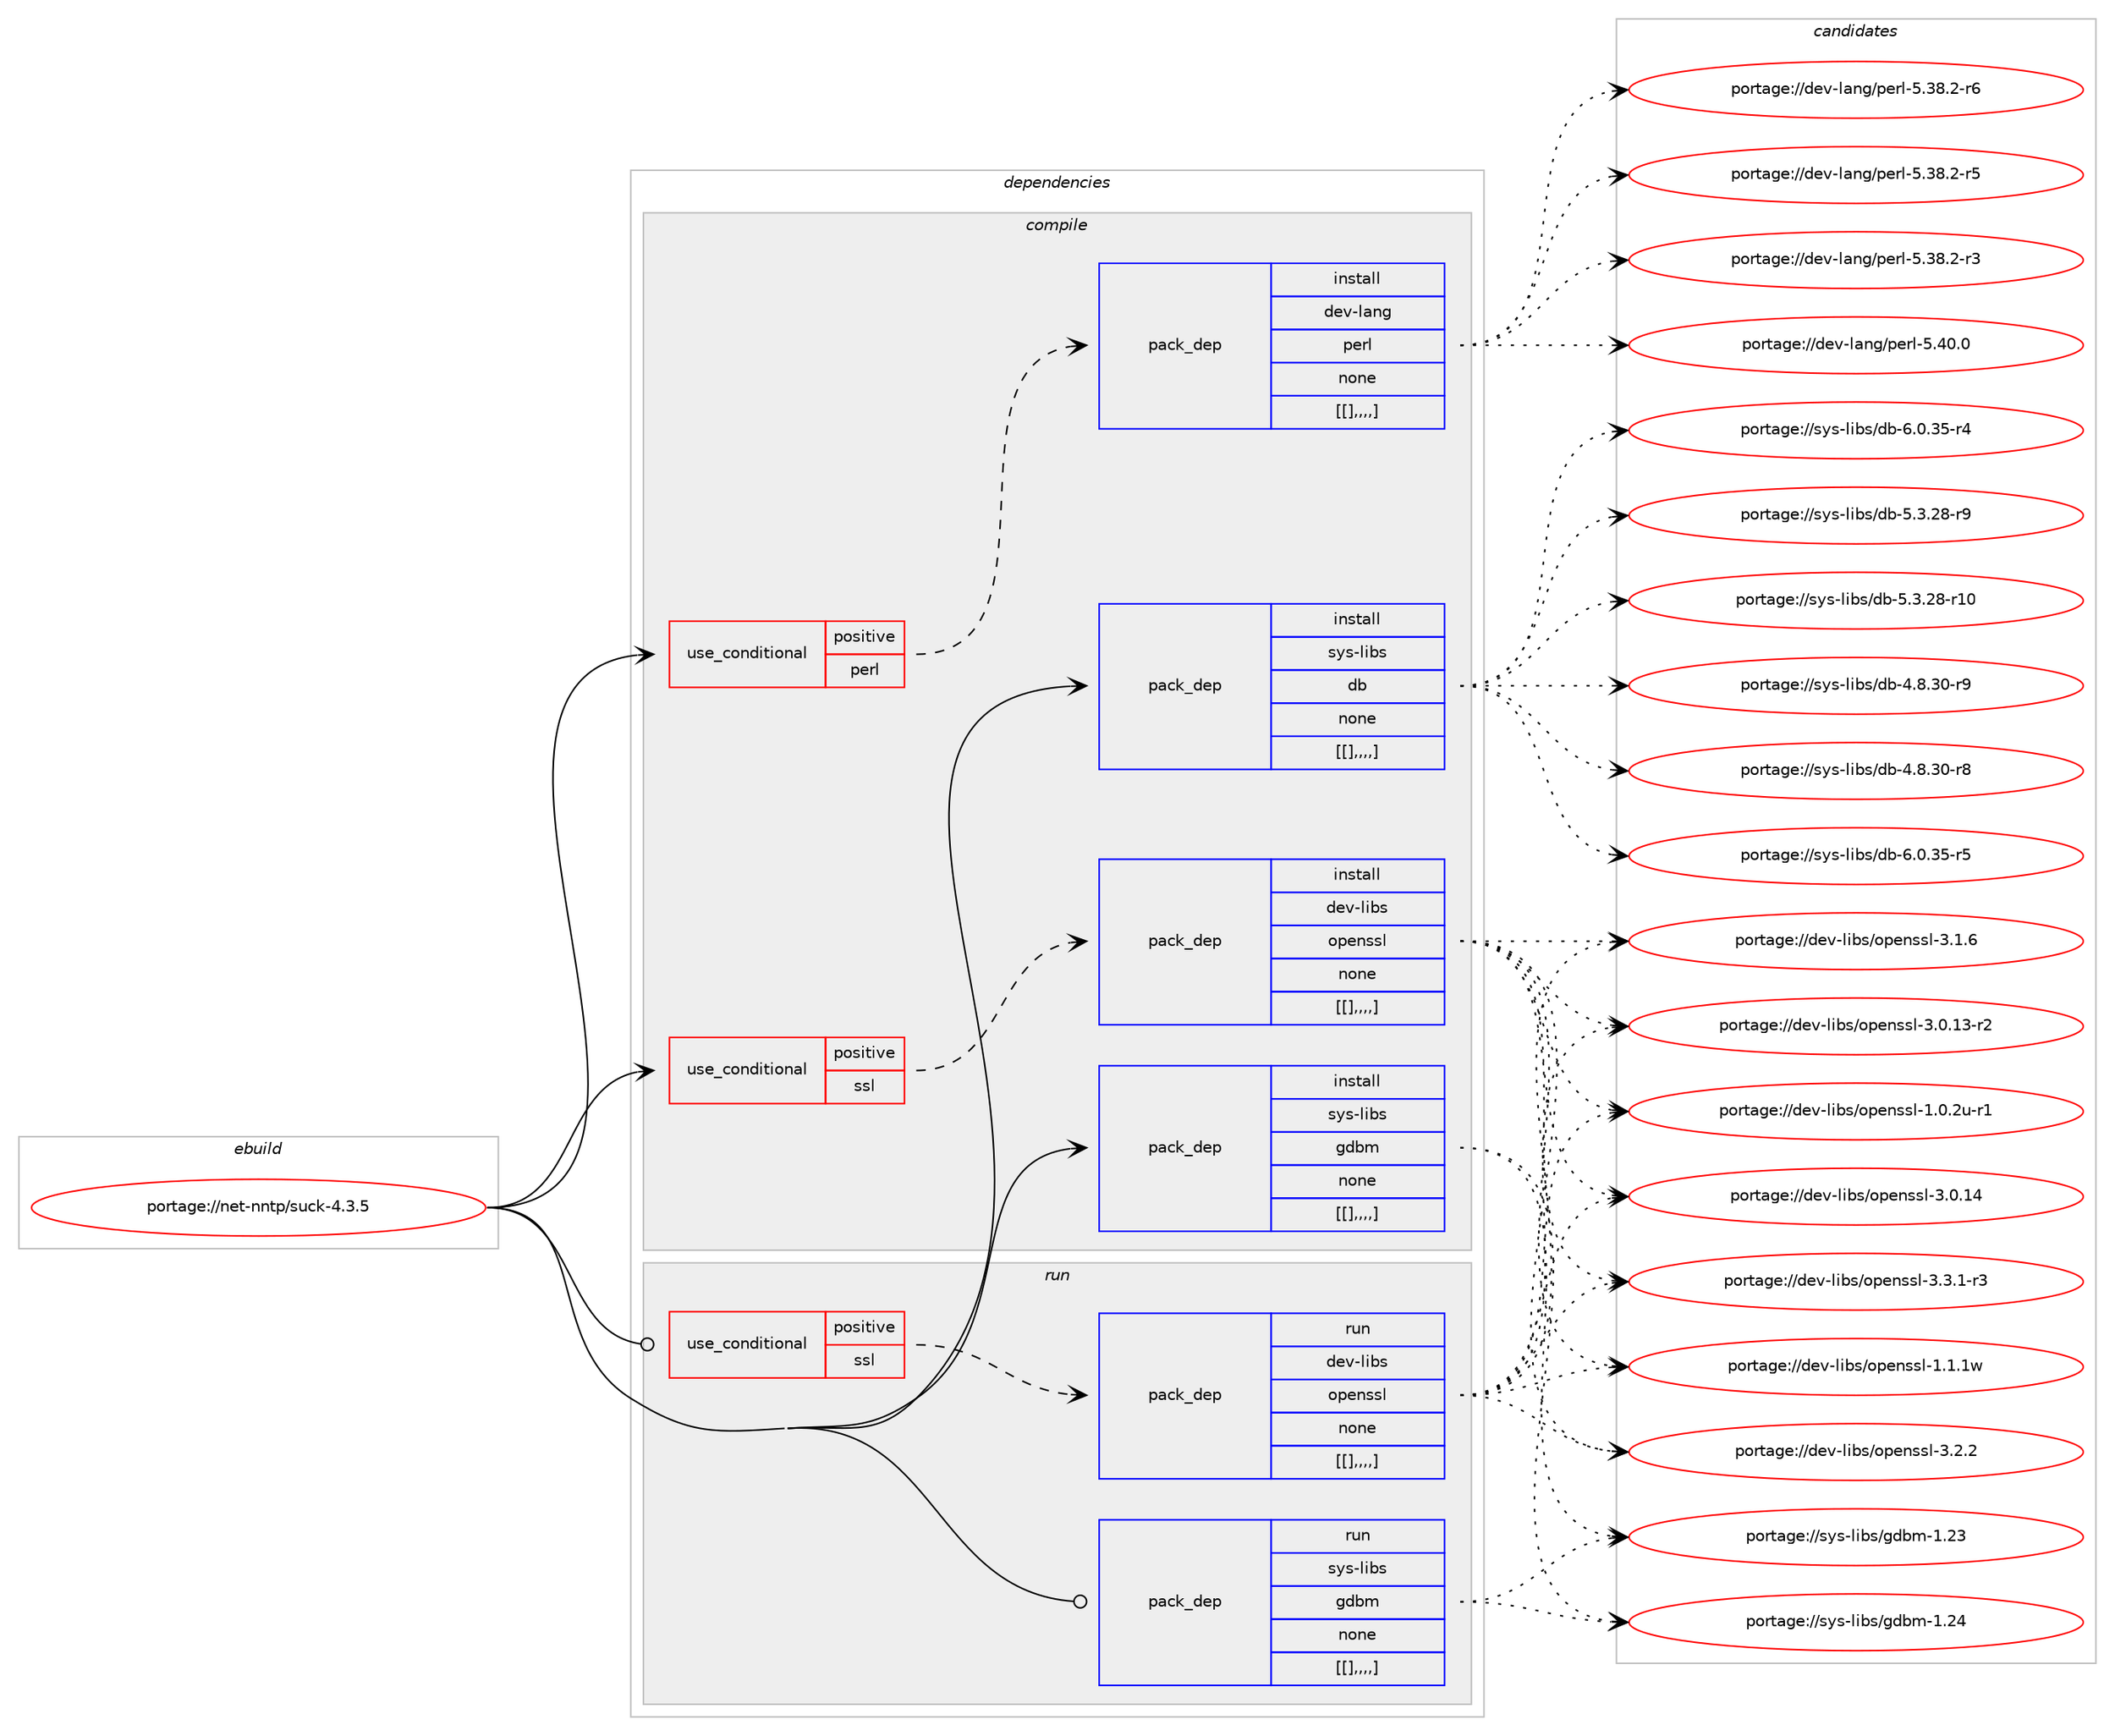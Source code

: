 digraph prolog {

# *************
# Graph options
# *************

newrank=true;
concentrate=true;
compound=true;
graph [rankdir=LR,fontname=Helvetica,fontsize=10,ranksep=1.5];#, ranksep=2.5, nodesep=0.2];
edge  [arrowhead=vee];
node  [fontname=Helvetica,fontsize=10];

# **********
# The ebuild
# **********

subgraph cluster_leftcol {
color=gray;
label=<<i>ebuild</i>>;
id [label="portage://net-nntp/suck-4.3.5", color=red, width=4, href="../net-nntp/suck-4.3.5.svg"];
}

# ****************
# The dependencies
# ****************

subgraph cluster_midcol {
color=gray;
label=<<i>dependencies</i>>;
subgraph cluster_compile {
fillcolor="#eeeeee";
style=filled;
label=<<i>compile</i>>;
subgraph cond104046 {
dependency396302 [label=<<TABLE BORDER="0" CELLBORDER="1" CELLSPACING="0" CELLPADDING="4"><TR><TD ROWSPAN="3" CELLPADDING="10">use_conditional</TD></TR><TR><TD>positive</TD></TR><TR><TD>perl</TD></TR></TABLE>>, shape=none, color=red];
subgraph pack289347 {
dependency396303 [label=<<TABLE BORDER="0" CELLBORDER="1" CELLSPACING="0" CELLPADDING="4" WIDTH="220"><TR><TD ROWSPAN="6" CELLPADDING="30">pack_dep</TD></TR><TR><TD WIDTH="110">install</TD></TR><TR><TD>dev-lang</TD></TR><TR><TD>perl</TD></TR><TR><TD>none</TD></TR><TR><TD>[[],,,,]</TD></TR></TABLE>>, shape=none, color=blue];
}
dependency396302:e -> dependency396303:w [weight=20,style="dashed",arrowhead="vee"];
}
id:e -> dependency396302:w [weight=20,style="solid",arrowhead="vee"];
subgraph cond104047 {
dependency396304 [label=<<TABLE BORDER="0" CELLBORDER="1" CELLSPACING="0" CELLPADDING="4"><TR><TD ROWSPAN="3" CELLPADDING="10">use_conditional</TD></TR><TR><TD>positive</TD></TR><TR><TD>ssl</TD></TR></TABLE>>, shape=none, color=red];
subgraph pack289348 {
dependency396305 [label=<<TABLE BORDER="0" CELLBORDER="1" CELLSPACING="0" CELLPADDING="4" WIDTH="220"><TR><TD ROWSPAN="6" CELLPADDING="30">pack_dep</TD></TR><TR><TD WIDTH="110">install</TD></TR><TR><TD>dev-libs</TD></TR><TR><TD>openssl</TD></TR><TR><TD>none</TD></TR><TR><TD>[[],,,,]</TD></TR></TABLE>>, shape=none, color=blue];
}
dependency396304:e -> dependency396305:w [weight=20,style="dashed",arrowhead="vee"];
}
id:e -> dependency396304:w [weight=20,style="solid",arrowhead="vee"];
subgraph pack289349 {
dependency396306 [label=<<TABLE BORDER="0" CELLBORDER="1" CELLSPACING="0" CELLPADDING="4" WIDTH="220"><TR><TD ROWSPAN="6" CELLPADDING="30">pack_dep</TD></TR><TR><TD WIDTH="110">install</TD></TR><TR><TD>sys-libs</TD></TR><TR><TD>db</TD></TR><TR><TD>none</TD></TR><TR><TD>[[],,,,]</TD></TR></TABLE>>, shape=none, color=blue];
}
id:e -> dependency396306:w [weight=20,style="solid",arrowhead="vee"];
subgraph pack289350 {
dependency396307 [label=<<TABLE BORDER="0" CELLBORDER="1" CELLSPACING="0" CELLPADDING="4" WIDTH="220"><TR><TD ROWSPAN="6" CELLPADDING="30">pack_dep</TD></TR><TR><TD WIDTH="110">install</TD></TR><TR><TD>sys-libs</TD></TR><TR><TD>gdbm</TD></TR><TR><TD>none</TD></TR><TR><TD>[[],,,,]</TD></TR></TABLE>>, shape=none, color=blue];
}
id:e -> dependency396307:w [weight=20,style="solid",arrowhead="vee"];
}
subgraph cluster_compileandrun {
fillcolor="#eeeeee";
style=filled;
label=<<i>compile and run</i>>;
}
subgraph cluster_run {
fillcolor="#eeeeee";
style=filled;
label=<<i>run</i>>;
subgraph cond104048 {
dependency396308 [label=<<TABLE BORDER="0" CELLBORDER="1" CELLSPACING="0" CELLPADDING="4"><TR><TD ROWSPAN="3" CELLPADDING="10">use_conditional</TD></TR><TR><TD>positive</TD></TR><TR><TD>ssl</TD></TR></TABLE>>, shape=none, color=red];
subgraph pack289351 {
dependency396309 [label=<<TABLE BORDER="0" CELLBORDER="1" CELLSPACING="0" CELLPADDING="4" WIDTH="220"><TR><TD ROWSPAN="6" CELLPADDING="30">pack_dep</TD></TR><TR><TD WIDTH="110">run</TD></TR><TR><TD>dev-libs</TD></TR><TR><TD>openssl</TD></TR><TR><TD>none</TD></TR><TR><TD>[[],,,,]</TD></TR></TABLE>>, shape=none, color=blue];
}
dependency396308:e -> dependency396309:w [weight=20,style="dashed",arrowhead="vee"];
}
id:e -> dependency396308:w [weight=20,style="solid",arrowhead="odot"];
subgraph pack289352 {
dependency396310 [label=<<TABLE BORDER="0" CELLBORDER="1" CELLSPACING="0" CELLPADDING="4" WIDTH="220"><TR><TD ROWSPAN="6" CELLPADDING="30">pack_dep</TD></TR><TR><TD WIDTH="110">run</TD></TR><TR><TD>sys-libs</TD></TR><TR><TD>gdbm</TD></TR><TR><TD>none</TD></TR><TR><TD>[[],,,,]</TD></TR></TABLE>>, shape=none, color=blue];
}
id:e -> dependency396310:w [weight=20,style="solid",arrowhead="odot"];
}
}

# **************
# The candidates
# **************

subgraph cluster_choices {
rank=same;
color=gray;
label=<<i>candidates</i>>;

subgraph choice289347 {
color=black;
nodesep=1;
choice10010111845108971101034711210111410845534652484648 [label="portage://dev-lang/perl-5.40.0", color=red, width=4,href="../dev-lang/perl-5.40.0.svg"];
choice100101118451089711010347112101114108455346515646504511454 [label="portage://dev-lang/perl-5.38.2-r6", color=red, width=4,href="../dev-lang/perl-5.38.2-r6.svg"];
choice100101118451089711010347112101114108455346515646504511453 [label="portage://dev-lang/perl-5.38.2-r5", color=red, width=4,href="../dev-lang/perl-5.38.2-r5.svg"];
choice100101118451089711010347112101114108455346515646504511451 [label="portage://dev-lang/perl-5.38.2-r3", color=red, width=4,href="../dev-lang/perl-5.38.2-r3.svg"];
dependency396303:e -> choice10010111845108971101034711210111410845534652484648:w [style=dotted,weight="100"];
dependency396303:e -> choice100101118451089711010347112101114108455346515646504511454:w [style=dotted,weight="100"];
dependency396303:e -> choice100101118451089711010347112101114108455346515646504511453:w [style=dotted,weight="100"];
dependency396303:e -> choice100101118451089711010347112101114108455346515646504511451:w [style=dotted,weight="100"];
}
subgraph choice289348 {
color=black;
nodesep=1;
choice1001011184510810598115471111121011101151151084551465146494511451 [label="portage://dev-libs/openssl-3.3.1-r3", color=red, width=4,href="../dev-libs/openssl-3.3.1-r3.svg"];
choice100101118451081059811547111112101110115115108455146504650 [label="portage://dev-libs/openssl-3.2.2", color=red, width=4,href="../dev-libs/openssl-3.2.2.svg"];
choice100101118451081059811547111112101110115115108455146494654 [label="portage://dev-libs/openssl-3.1.6", color=red, width=4,href="../dev-libs/openssl-3.1.6.svg"];
choice10010111845108105981154711111210111011511510845514648464952 [label="portage://dev-libs/openssl-3.0.14", color=red, width=4,href="../dev-libs/openssl-3.0.14.svg"];
choice100101118451081059811547111112101110115115108455146484649514511450 [label="portage://dev-libs/openssl-3.0.13-r2", color=red, width=4,href="../dev-libs/openssl-3.0.13-r2.svg"];
choice100101118451081059811547111112101110115115108454946494649119 [label="portage://dev-libs/openssl-1.1.1w", color=red, width=4,href="../dev-libs/openssl-1.1.1w.svg"];
choice1001011184510810598115471111121011101151151084549464846501174511449 [label="portage://dev-libs/openssl-1.0.2u-r1", color=red, width=4,href="../dev-libs/openssl-1.0.2u-r1.svg"];
dependency396305:e -> choice1001011184510810598115471111121011101151151084551465146494511451:w [style=dotted,weight="100"];
dependency396305:e -> choice100101118451081059811547111112101110115115108455146504650:w [style=dotted,weight="100"];
dependency396305:e -> choice100101118451081059811547111112101110115115108455146494654:w [style=dotted,weight="100"];
dependency396305:e -> choice10010111845108105981154711111210111011511510845514648464952:w [style=dotted,weight="100"];
dependency396305:e -> choice100101118451081059811547111112101110115115108455146484649514511450:w [style=dotted,weight="100"];
dependency396305:e -> choice100101118451081059811547111112101110115115108454946494649119:w [style=dotted,weight="100"];
dependency396305:e -> choice1001011184510810598115471111121011101151151084549464846501174511449:w [style=dotted,weight="100"];
}
subgraph choice289349 {
color=black;
nodesep=1;
choice11512111545108105981154710098455446484651534511453 [label="portage://sys-libs/db-6.0.35-r5", color=red, width=4,href="../sys-libs/db-6.0.35-r5.svg"];
choice11512111545108105981154710098455446484651534511452 [label="portage://sys-libs/db-6.0.35-r4", color=red, width=4,href="../sys-libs/db-6.0.35-r4.svg"];
choice11512111545108105981154710098455346514650564511457 [label="portage://sys-libs/db-5.3.28-r9", color=red, width=4,href="../sys-libs/db-5.3.28-r9.svg"];
choice1151211154510810598115471009845534651465056451144948 [label="portage://sys-libs/db-5.3.28-r10", color=red, width=4,href="../sys-libs/db-5.3.28-r10.svg"];
choice11512111545108105981154710098455246564651484511457 [label="portage://sys-libs/db-4.8.30-r9", color=red, width=4,href="../sys-libs/db-4.8.30-r9.svg"];
choice11512111545108105981154710098455246564651484511456 [label="portage://sys-libs/db-4.8.30-r8", color=red, width=4,href="../sys-libs/db-4.8.30-r8.svg"];
dependency396306:e -> choice11512111545108105981154710098455446484651534511453:w [style=dotted,weight="100"];
dependency396306:e -> choice11512111545108105981154710098455446484651534511452:w [style=dotted,weight="100"];
dependency396306:e -> choice11512111545108105981154710098455346514650564511457:w [style=dotted,weight="100"];
dependency396306:e -> choice1151211154510810598115471009845534651465056451144948:w [style=dotted,weight="100"];
dependency396306:e -> choice11512111545108105981154710098455246564651484511457:w [style=dotted,weight="100"];
dependency396306:e -> choice11512111545108105981154710098455246564651484511456:w [style=dotted,weight="100"];
}
subgraph choice289350 {
color=black;
nodesep=1;
choice115121115451081059811547103100981094549465052 [label="portage://sys-libs/gdbm-1.24", color=red, width=4,href="../sys-libs/gdbm-1.24.svg"];
choice115121115451081059811547103100981094549465051 [label="portage://sys-libs/gdbm-1.23", color=red, width=4,href="../sys-libs/gdbm-1.23.svg"];
dependency396307:e -> choice115121115451081059811547103100981094549465052:w [style=dotted,weight="100"];
dependency396307:e -> choice115121115451081059811547103100981094549465051:w [style=dotted,weight="100"];
}
subgraph choice289351 {
color=black;
nodesep=1;
choice1001011184510810598115471111121011101151151084551465146494511451 [label="portage://dev-libs/openssl-3.3.1-r3", color=red, width=4,href="../dev-libs/openssl-3.3.1-r3.svg"];
choice100101118451081059811547111112101110115115108455146504650 [label="portage://dev-libs/openssl-3.2.2", color=red, width=4,href="../dev-libs/openssl-3.2.2.svg"];
choice100101118451081059811547111112101110115115108455146494654 [label="portage://dev-libs/openssl-3.1.6", color=red, width=4,href="../dev-libs/openssl-3.1.6.svg"];
choice10010111845108105981154711111210111011511510845514648464952 [label="portage://dev-libs/openssl-3.0.14", color=red, width=4,href="../dev-libs/openssl-3.0.14.svg"];
choice100101118451081059811547111112101110115115108455146484649514511450 [label="portage://dev-libs/openssl-3.0.13-r2", color=red, width=4,href="../dev-libs/openssl-3.0.13-r2.svg"];
choice100101118451081059811547111112101110115115108454946494649119 [label="portage://dev-libs/openssl-1.1.1w", color=red, width=4,href="../dev-libs/openssl-1.1.1w.svg"];
choice1001011184510810598115471111121011101151151084549464846501174511449 [label="portage://dev-libs/openssl-1.0.2u-r1", color=red, width=4,href="../dev-libs/openssl-1.0.2u-r1.svg"];
dependency396309:e -> choice1001011184510810598115471111121011101151151084551465146494511451:w [style=dotted,weight="100"];
dependency396309:e -> choice100101118451081059811547111112101110115115108455146504650:w [style=dotted,weight="100"];
dependency396309:e -> choice100101118451081059811547111112101110115115108455146494654:w [style=dotted,weight="100"];
dependency396309:e -> choice10010111845108105981154711111210111011511510845514648464952:w [style=dotted,weight="100"];
dependency396309:e -> choice100101118451081059811547111112101110115115108455146484649514511450:w [style=dotted,weight="100"];
dependency396309:e -> choice100101118451081059811547111112101110115115108454946494649119:w [style=dotted,weight="100"];
dependency396309:e -> choice1001011184510810598115471111121011101151151084549464846501174511449:w [style=dotted,weight="100"];
}
subgraph choice289352 {
color=black;
nodesep=1;
choice115121115451081059811547103100981094549465052 [label="portage://sys-libs/gdbm-1.24", color=red, width=4,href="../sys-libs/gdbm-1.24.svg"];
choice115121115451081059811547103100981094549465051 [label="portage://sys-libs/gdbm-1.23", color=red, width=4,href="../sys-libs/gdbm-1.23.svg"];
dependency396310:e -> choice115121115451081059811547103100981094549465052:w [style=dotted,weight="100"];
dependency396310:e -> choice115121115451081059811547103100981094549465051:w [style=dotted,weight="100"];
}
}

}

